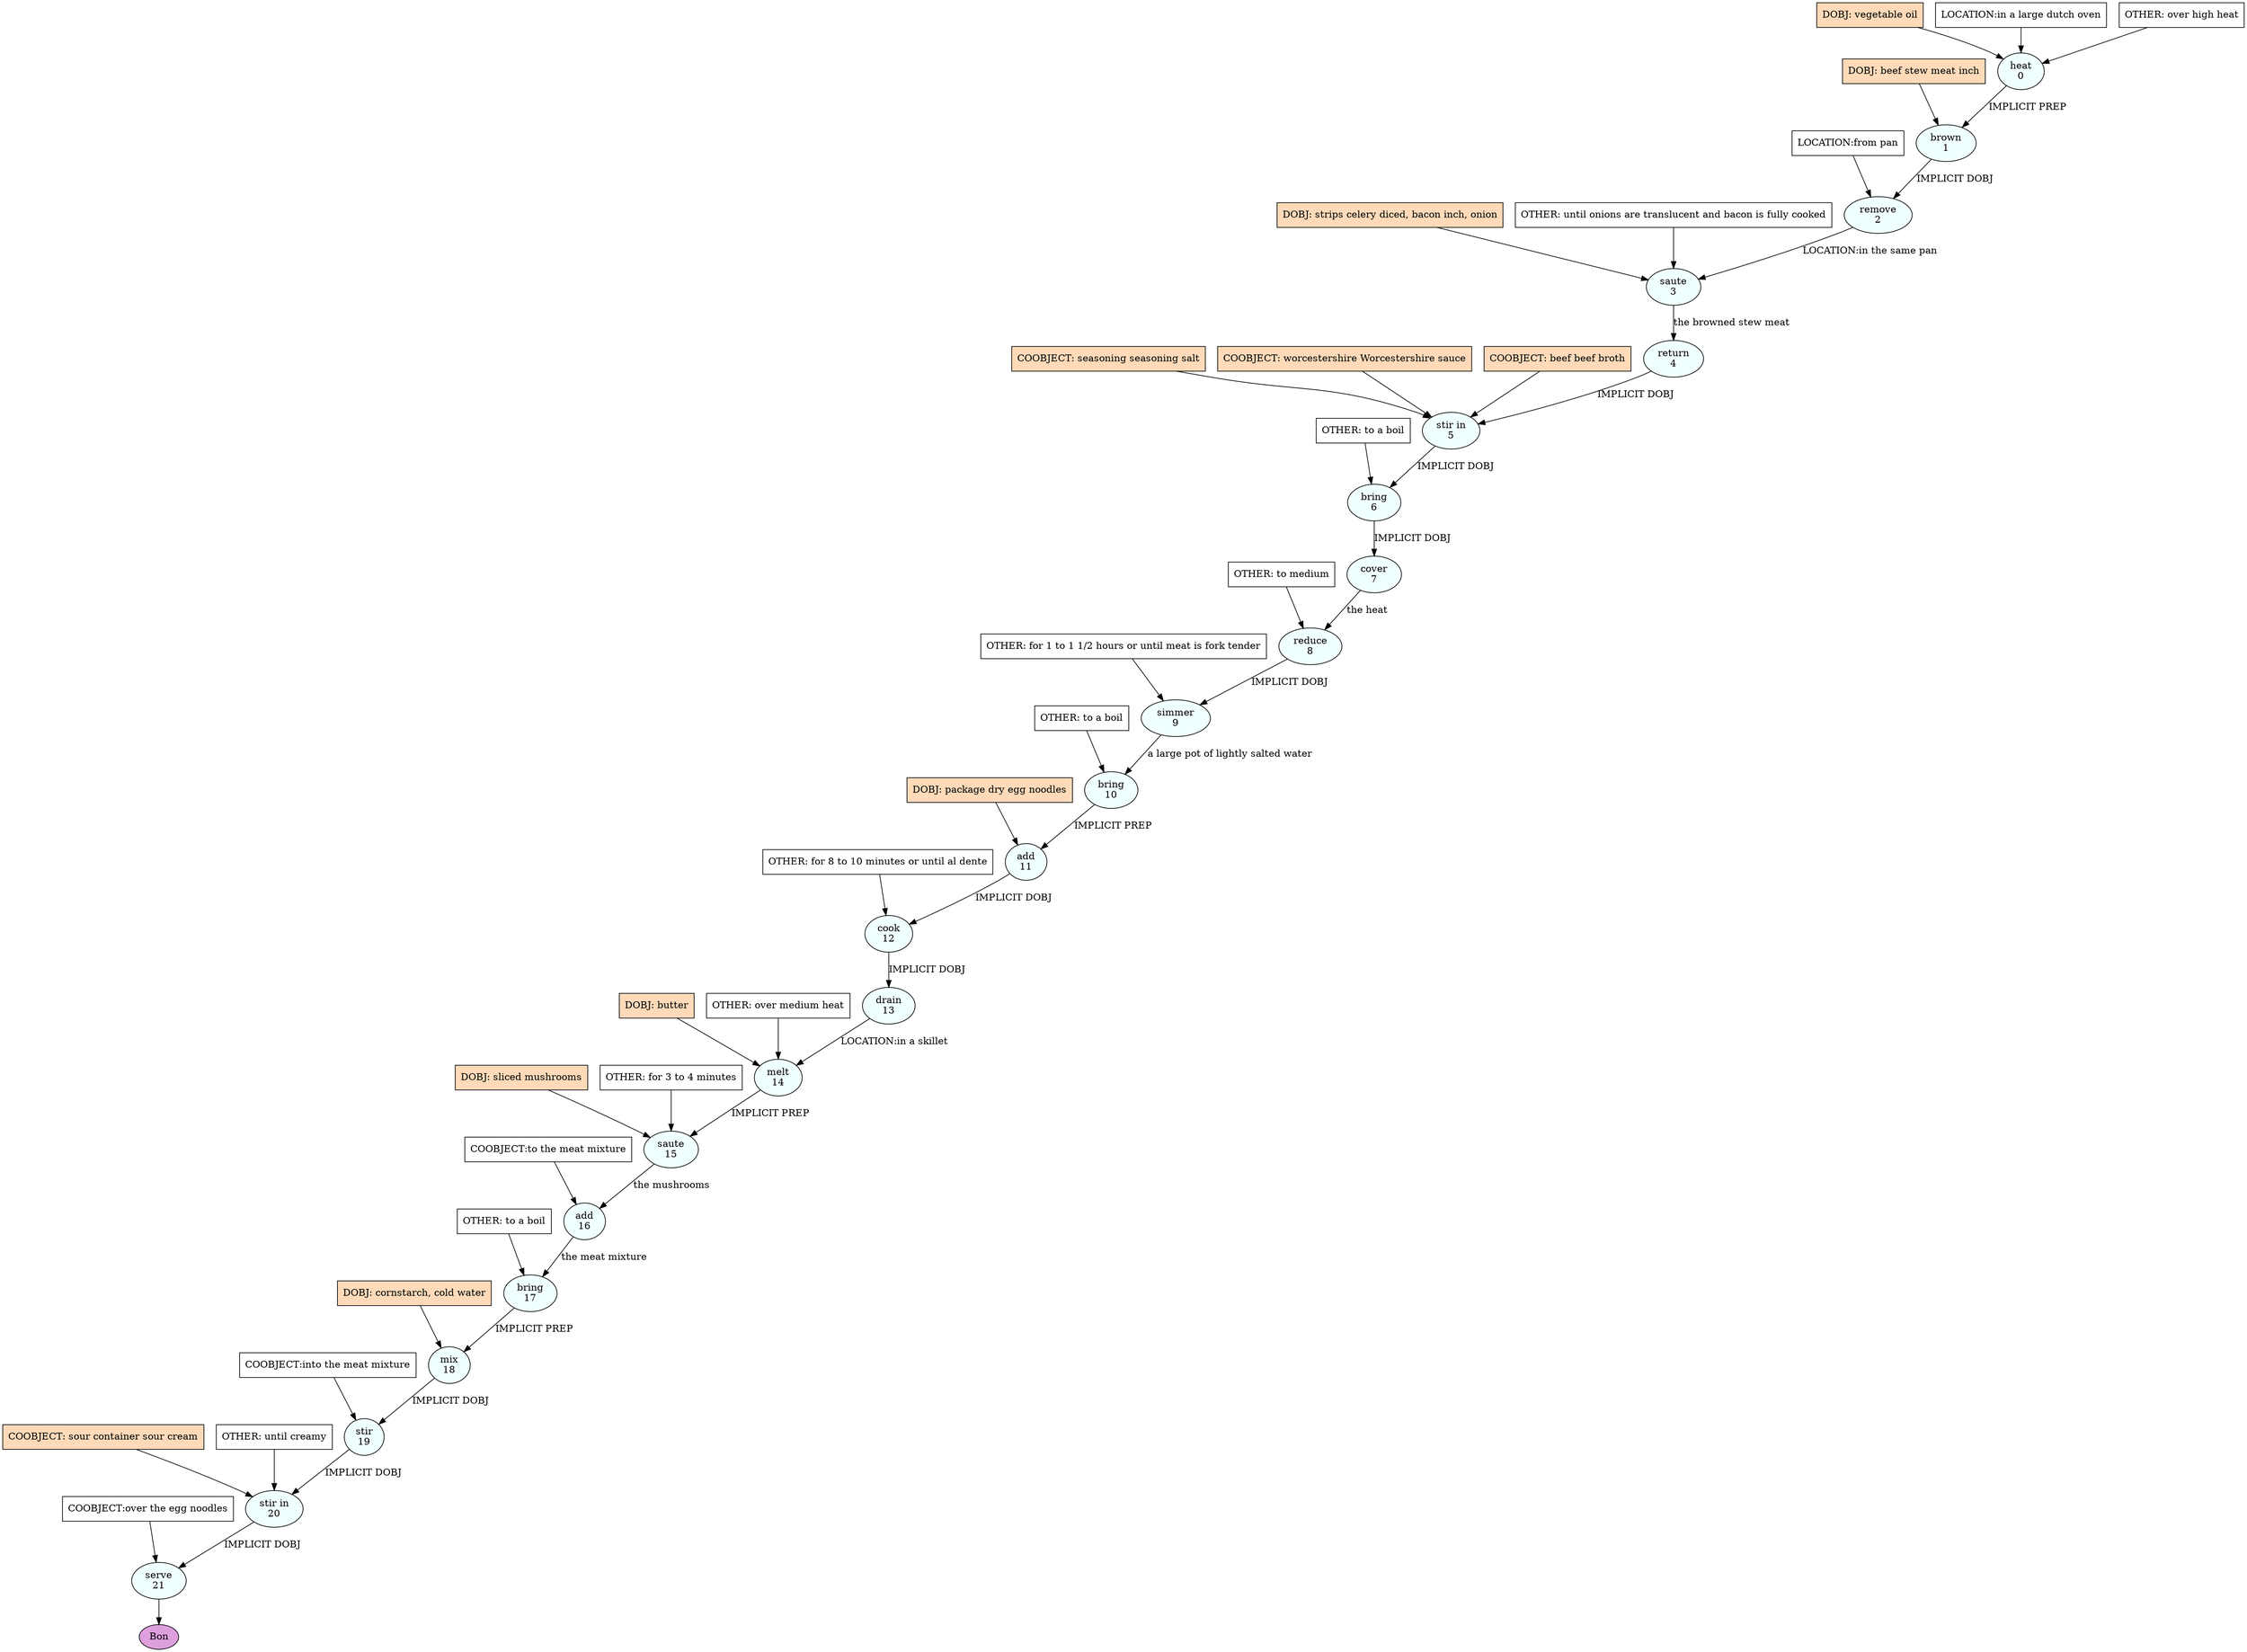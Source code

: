 digraph recipe {
E0[label="heat
0", shape=oval, style=filled, fillcolor=azure]
E1[label="brown
1", shape=oval, style=filled, fillcolor=azure]
E2[label="remove
2", shape=oval, style=filled, fillcolor=azure]
E3[label="saute
3", shape=oval, style=filled, fillcolor=azure]
E4[label="return
4", shape=oval, style=filled, fillcolor=azure]
E5[label="stir in
5", shape=oval, style=filled, fillcolor=azure]
E6[label="bring
6", shape=oval, style=filled, fillcolor=azure]
E7[label="cover
7", shape=oval, style=filled, fillcolor=azure]
E8[label="reduce
8", shape=oval, style=filled, fillcolor=azure]
E9[label="simmer
9", shape=oval, style=filled, fillcolor=azure]
E10[label="bring
10", shape=oval, style=filled, fillcolor=azure]
E11[label="add
11", shape=oval, style=filled, fillcolor=azure]
E12[label="cook
12", shape=oval, style=filled, fillcolor=azure]
E13[label="drain
13", shape=oval, style=filled, fillcolor=azure]
E14[label="melt
14", shape=oval, style=filled, fillcolor=azure]
E15[label="saute
15", shape=oval, style=filled, fillcolor=azure]
E16[label="add
16", shape=oval, style=filled, fillcolor=azure]
E17[label="bring
17", shape=oval, style=filled, fillcolor=azure]
E18[label="mix
18", shape=oval, style=filled, fillcolor=azure]
E19[label="stir
19", shape=oval, style=filled, fillcolor=azure]
E20[label="stir in
20", shape=oval, style=filled, fillcolor=azure]
E21[label="serve
21", shape=oval, style=filled, fillcolor=azure]
D0[label="DOBJ: vegetable oil", shape=box, style=filled, fillcolor=peachpuff]
D0 -> E0
P0_0[label="LOCATION:in a large dutch oven", shape=box, style=filled, fillcolor=white]
P0_0 -> E0
O0_0[label="OTHER: over high heat", shape=box, style=filled, fillcolor=white]
O0_0 -> E0
D1_ing[label="DOBJ: beef stew meat inch", shape=box, style=filled, fillcolor=peachpuff]
D1_ing -> E1
E0 -> E1 [label="IMPLICIT PREP"]
E1 -> E2 [label="IMPLICIT DOBJ"]
P2_0_0[label="LOCATION:from pan", shape=box, style=filled, fillcolor=white]
P2_0_0 -> E2
D3_ing[label="DOBJ: strips celery diced, bacon inch, onion", shape=box, style=filled, fillcolor=peachpuff]
D3_ing -> E3
E2 -> E3 [label="LOCATION:in the same pan"]
O3_0_0[label="OTHER: until onions are translucent and bacon is fully cooked", shape=box, style=filled, fillcolor=white]
O3_0_0 -> E3
E3 -> E4 [label="the browned stew meat"]
E4 -> E5 [label="IMPLICIT DOBJ"]
P5_0_ing[label="COOBJECT: seasoning seasoning salt", shape=box, style=filled, fillcolor=peachpuff]
P5_0_ing -> E5
P5_1_ing[label="COOBJECT: worcestershire Worcestershire sauce", shape=box, style=filled, fillcolor=peachpuff]
P5_1_ing -> E5
P5_2_ing[label="COOBJECT: beef beef broth", shape=box, style=filled, fillcolor=peachpuff]
P5_2_ing -> E5
E5 -> E6 [label="IMPLICIT DOBJ"]
O6_0_0[label="OTHER: to a boil", shape=box, style=filled, fillcolor=white]
O6_0_0 -> E6
E6 -> E7 [label="IMPLICIT DOBJ"]
E7 -> E8 [label="the heat"]
O8_0_0[label="OTHER: to medium", shape=box, style=filled, fillcolor=white]
O8_0_0 -> E8
E8 -> E9 [label="IMPLICIT DOBJ"]
O9_0_0[label="OTHER: for 1 to 1 1/2 hours or until meat is fork tender", shape=box, style=filled, fillcolor=white]
O9_0_0 -> E9
E9 -> E10 [label="a large pot of lightly salted water"]
O10_0_0[label="OTHER: to a boil", shape=box, style=filled, fillcolor=white]
O10_0_0 -> E10
D11_ing[label="DOBJ: package dry egg noodles", shape=box, style=filled, fillcolor=peachpuff]
D11_ing -> E11
E10 -> E11 [label="IMPLICIT PREP"]
E11 -> E12 [label="IMPLICIT DOBJ"]
O12_0_0[label="OTHER: for 8 to 10 minutes or until al dente", shape=box, style=filled, fillcolor=white]
O12_0_0 -> E12
E12 -> E13 [label="IMPLICIT DOBJ"]
D14_ing[label="DOBJ: butter", shape=box, style=filled, fillcolor=peachpuff]
D14_ing -> E14
E13 -> E14 [label="LOCATION:in a skillet"]
O14_0_0[label="OTHER: over medium heat", shape=box, style=filled, fillcolor=white]
O14_0_0 -> E14
D15_ing[label="DOBJ: sliced mushrooms", shape=box, style=filled, fillcolor=peachpuff]
D15_ing -> E15
E14 -> E15 [label="IMPLICIT PREP"]
O15_0_0[label="OTHER: for 3 to 4 minutes", shape=box, style=filled, fillcolor=white]
O15_0_0 -> E15
E15 -> E16 [label="the mushrooms"]
P16_0_0[label="COOBJECT:to the meat mixture", shape=box, style=filled, fillcolor=white]
P16_0_0 -> E16
E16 -> E17 [label="the meat mixture"]
O17_0_0[label="OTHER: to a boil", shape=box, style=filled, fillcolor=white]
O17_0_0 -> E17
D18_ing[label="DOBJ: cornstarch, cold water", shape=box, style=filled, fillcolor=peachpuff]
D18_ing -> E18
E17 -> E18 [label="IMPLICIT PREP"]
E18 -> E19 [label="IMPLICIT DOBJ"]
P19_0_0[label="COOBJECT:into the meat mixture", shape=box, style=filled, fillcolor=white]
P19_0_0 -> E19
E19 -> E20 [label="IMPLICIT DOBJ"]
P20_0_ing[label="COOBJECT: sour container sour cream", shape=box, style=filled, fillcolor=peachpuff]
P20_0_ing -> E20
O20_0_0[label="OTHER: until creamy", shape=box, style=filled, fillcolor=white]
O20_0_0 -> E20
E20 -> E21 [label="IMPLICIT DOBJ"]
P21_0_0[label="COOBJECT:over the egg noodles", shape=box, style=filled, fillcolor=white]
P21_0_0 -> E21
EOR[label="Bon", shape=oval, style=filled, fillcolor=plum]
E21 -> EOR
}

